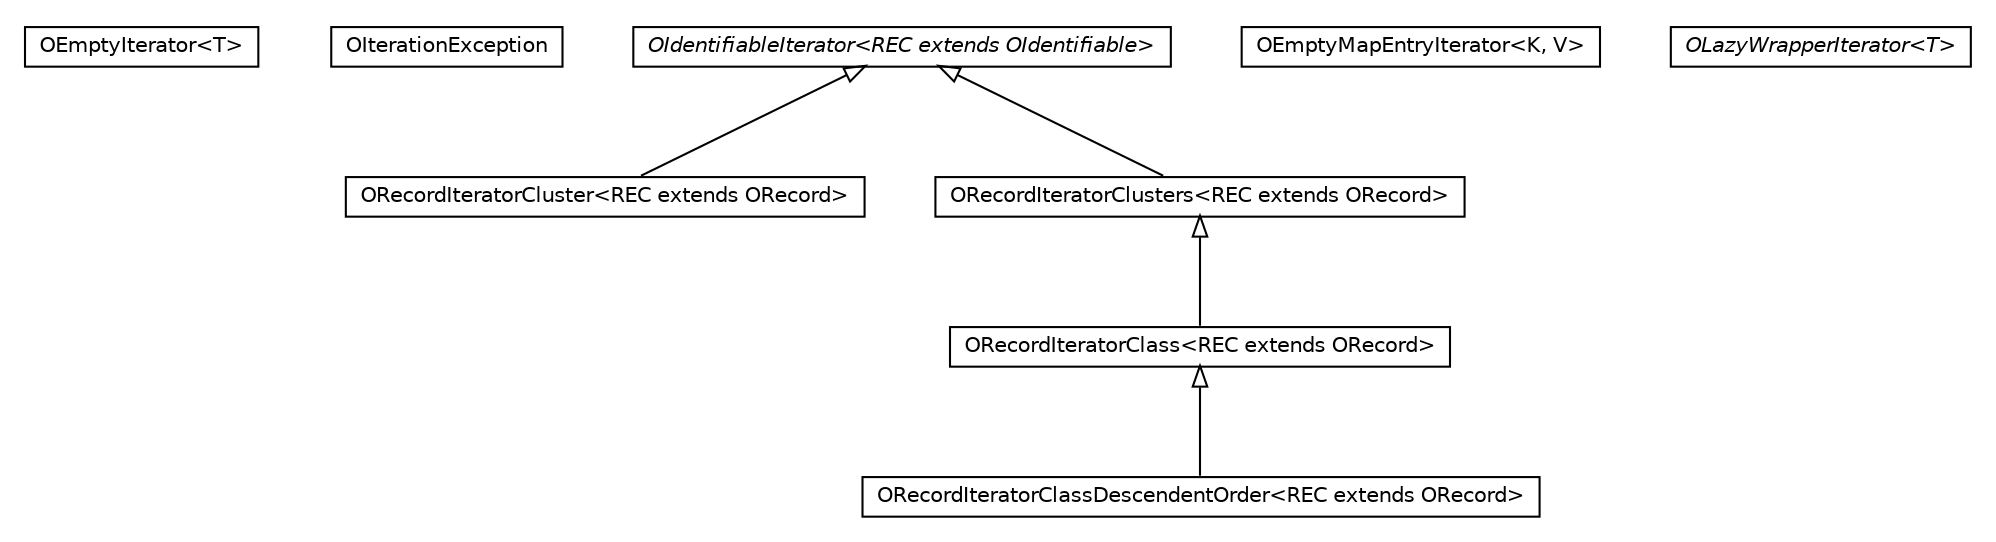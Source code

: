 #!/usr/local/bin/dot
#
# Class diagram 
# Generated by UMLGraph version R5_6-24-gf6e263 (http://www.umlgraph.org/)
#

digraph G {
	edge [fontname="Helvetica",fontsize=10,labelfontname="Helvetica",labelfontsize=10];
	node [fontname="Helvetica",fontsize=10,shape=plaintext];
	nodesep=0.25;
	ranksep=0.5;
	// com.orientechnologies.orient.core.iterator.OEmptyIterator<T>
	c269628 [label=<<table title="com.orientechnologies.orient.core.iterator.OEmptyIterator" border="0" cellborder="1" cellspacing="0" cellpadding="2" port="p" href="./OEmptyIterator.html">
		<tr><td><table border="0" cellspacing="0" cellpadding="1">
<tr><td align="center" balign="center"> OEmptyIterator&lt;T&gt; </td></tr>
		</table></td></tr>
		</table>>, URL="./OEmptyIterator.html", fontname="Helvetica", fontcolor="black", fontsize=10.0];
	// com.orientechnologies.orient.core.iterator.OIterationException
	c269629 [label=<<table title="com.orientechnologies.orient.core.iterator.OIterationException" border="0" cellborder="1" cellspacing="0" cellpadding="2" port="p" href="./OIterationException.html">
		<tr><td><table border="0" cellspacing="0" cellpadding="1">
<tr><td align="center" balign="center"> OIterationException </td></tr>
		</table></td></tr>
		</table>>, URL="./OIterationException.html", fontname="Helvetica", fontcolor="black", fontsize=10.0];
	// com.orientechnologies.orient.core.iterator.ORecordIteratorCluster<REC extends com.orientechnologies.orient.core.record.ORecord>
	c269630 [label=<<table title="com.orientechnologies.orient.core.iterator.ORecordIteratorCluster" border="0" cellborder="1" cellspacing="0" cellpadding="2" port="p" href="./ORecordIteratorCluster.html">
		<tr><td><table border="0" cellspacing="0" cellpadding="1">
<tr><td align="center" balign="center"> ORecordIteratorCluster&lt;REC extends ORecord&gt; </td></tr>
		</table></td></tr>
		</table>>, URL="./ORecordIteratorCluster.html", fontname="Helvetica", fontcolor="black", fontsize=10.0];
	// com.orientechnologies.orient.core.iterator.ORecordIteratorClassDescendentOrder<REC extends com.orientechnologies.orient.core.record.ORecord>
	c269631 [label=<<table title="com.orientechnologies.orient.core.iterator.ORecordIteratorClassDescendentOrder" border="0" cellborder="1" cellspacing="0" cellpadding="2" port="p" href="./ORecordIteratorClassDescendentOrder.html">
		<tr><td><table border="0" cellspacing="0" cellpadding="1">
<tr><td align="center" balign="center"> ORecordIteratorClassDescendentOrder&lt;REC extends ORecord&gt; </td></tr>
		</table></td></tr>
		</table>>, URL="./ORecordIteratorClassDescendentOrder.html", fontname="Helvetica", fontcolor="black", fontsize=10.0];
	// com.orientechnologies.orient.core.iterator.ORecordIteratorClass<REC extends com.orientechnologies.orient.core.record.ORecord>
	c269632 [label=<<table title="com.orientechnologies.orient.core.iterator.ORecordIteratorClass" border="0" cellborder="1" cellspacing="0" cellpadding="2" port="p" href="./ORecordIteratorClass.html">
		<tr><td><table border="0" cellspacing="0" cellpadding="1">
<tr><td align="center" balign="center"> ORecordIteratorClass&lt;REC extends ORecord&gt; </td></tr>
		</table></td></tr>
		</table>>, URL="./ORecordIteratorClass.html", fontname="Helvetica", fontcolor="black", fontsize=10.0];
	// com.orientechnologies.orient.core.iterator.OEmptyMapEntryIterator<K, V>
	c269633 [label=<<table title="com.orientechnologies.orient.core.iterator.OEmptyMapEntryIterator" border="0" cellborder="1" cellspacing="0" cellpadding="2" port="p" href="./OEmptyMapEntryIterator.html">
		<tr><td><table border="0" cellspacing="0" cellpadding="1">
<tr><td align="center" balign="center"> OEmptyMapEntryIterator&lt;K, V&gt; </td></tr>
		</table></td></tr>
		</table>>, URL="./OEmptyMapEntryIterator.html", fontname="Helvetica", fontcolor="black", fontsize=10.0];
	// com.orientechnologies.orient.core.iterator.OLazyWrapperIterator<T>
	c269634 [label=<<table title="com.orientechnologies.orient.core.iterator.OLazyWrapperIterator" border="0" cellborder="1" cellspacing="0" cellpadding="2" port="p" href="./OLazyWrapperIterator.html">
		<tr><td><table border="0" cellspacing="0" cellpadding="1">
<tr><td align="center" balign="center"><font face="Helvetica-Oblique"> OLazyWrapperIterator&lt;T&gt; </font></td></tr>
		</table></td></tr>
		</table>>, URL="./OLazyWrapperIterator.html", fontname="Helvetica", fontcolor="black", fontsize=10.0];
	// com.orientechnologies.orient.core.iterator.ORecordIteratorClusters<REC extends com.orientechnologies.orient.core.record.ORecord>
	c269635 [label=<<table title="com.orientechnologies.orient.core.iterator.ORecordIteratorClusters" border="0" cellborder="1" cellspacing="0" cellpadding="2" port="p" href="./ORecordIteratorClusters.html">
		<tr><td><table border="0" cellspacing="0" cellpadding="1">
<tr><td align="center" balign="center"> ORecordIteratorClusters&lt;REC extends ORecord&gt; </td></tr>
		</table></td></tr>
		</table>>, URL="./ORecordIteratorClusters.html", fontname="Helvetica", fontcolor="black", fontsize=10.0];
	// com.orientechnologies.orient.core.iterator.OIdentifiableIterator<REC extends com.orientechnologies.orient.core.db.record.OIdentifiable>
	c269636 [label=<<table title="com.orientechnologies.orient.core.iterator.OIdentifiableIterator" border="0" cellborder="1" cellspacing="0" cellpadding="2" port="p" href="./OIdentifiableIterator.html">
		<tr><td><table border="0" cellspacing="0" cellpadding="1">
<tr><td align="center" balign="center"><font face="Helvetica-Oblique"> OIdentifiableIterator&lt;REC extends OIdentifiable&gt; </font></td></tr>
		</table></td></tr>
		</table>>, URL="./OIdentifiableIterator.html", fontname="Helvetica", fontcolor="black", fontsize=10.0];
	//com.orientechnologies.orient.core.iterator.ORecordIteratorCluster<REC extends com.orientechnologies.orient.core.record.ORecord> extends com.orientechnologies.orient.core.iterator.OIdentifiableIterator<REC>
	c269636:p -> c269630:p [dir=back,arrowtail=empty];
	//com.orientechnologies.orient.core.iterator.ORecordIteratorClassDescendentOrder<REC extends com.orientechnologies.orient.core.record.ORecord> extends com.orientechnologies.orient.core.iterator.ORecordIteratorClass<REC>
	c269632:p -> c269631:p [dir=back,arrowtail=empty];
	//com.orientechnologies.orient.core.iterator.ORecordIteratorClass<REC extends com.orientechnologies.orient.core.record.ORecord> extends com.orientechnologies.orient.core.iterator.ORecordIteratorClusters<REC>
	c269635:p -> c269632:p [dir=back,arrowtail=empty];
	//com.orientechnologies.orient.core.iterator.ORecordIteratorClusters<REC extends com.orientechnologies.orient.core.record.ORecord> extends com.orientechnologies.orient.core.iterator.OIdentifiableIterator<REC>
	c269636:p -> c269635:p [dir=back,arrowtail=empty];
}

